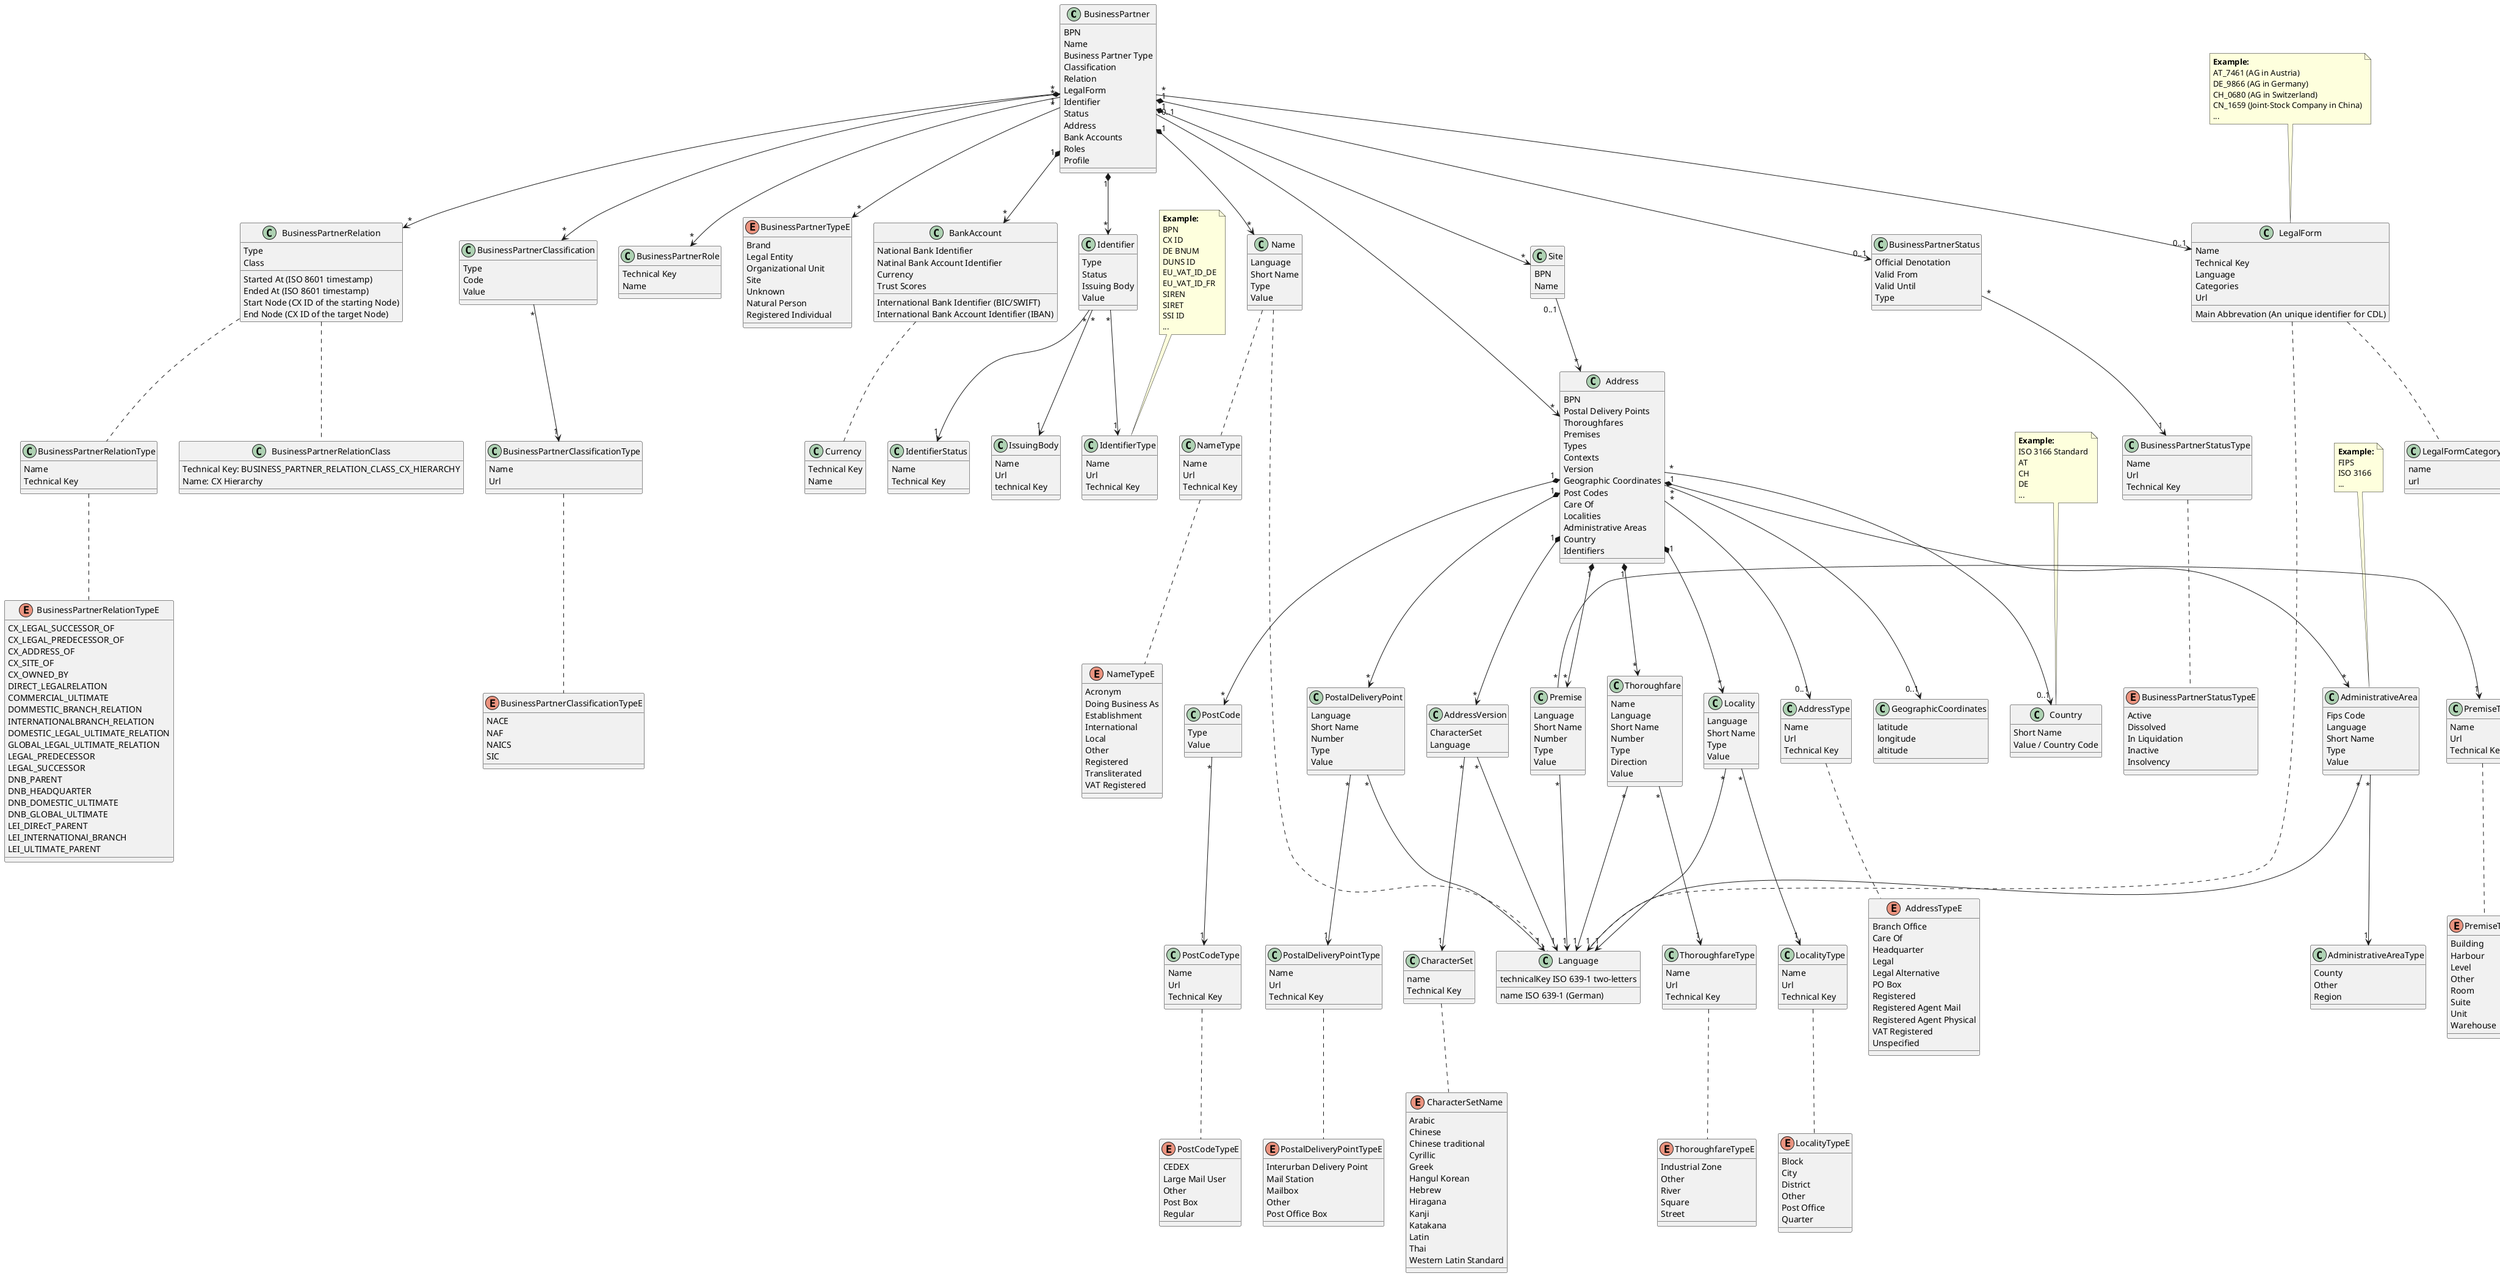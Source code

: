 @startuml

class BusinessPartner {
	BPN
	Name
	Business Partner Type
	Classification
	Relation
	LegalForm
	Identifier
	Status
	Address
	Bank Accounts
	Roles
	Profile
}

enum BusinessPartnerTypeE {
	Brand
	Legal Entity
	Organizational Unit
	Site
	Unknown
	Natural Person
	Registered Individual
}

class BusinessPartnerStatus {
	Official Denotation
	Valid From
	Valid Until
	Type
}

class BusinessPartnerStatusType {
	Name
	Url
	Technical Key
}

enum BusinessPartnerStatusTypeE {
	Active
	Dissolved
	In Liquidation
	Inactive
	Insolvency
}

class BusinessPartnerRelation {
	Started At (ISO 8601 timestamp)
	Ended At (ISO 8601 timestamp)
	Type
	Class
	Start Node (CX ID of the starting Node)
	End Node (CX ID of the target Node)
}

class BusinessPartnerRelationType {
 	Name
	Technical Key
}

enum BusinessPartnerRelationTypeE {
	CX_LEGAL_SUCCESSOR_OF
	CX_LEGAL_PREDECESSOR_OF
	CX_ADDRESS_OF
	CX_SITE_OF
	CX_OWNED_BY
	DIRECT_LEGALRELATION
	COMMERCIAL_ULTIMATE
	DOMMESTIC_BRANCH_RELATION
	INTERNATIONALBRANCH_RELATION
	DOMESTIC_LEGAL_ULTIMATE_RELATION
	GLOBAL_LEGAL_ULTIMATE_RELATION
	LEGAL_PREDECESSOR
	LEGAL_SUCCESSOR
	DNB_PARENT
	DNB_HEADQUARTER
	DNB_DOMESTIC_ULTIMATE
	DNB_GLOBAL_ULTIMATE
	LEI_DIREcT_PARENT
	LEI_INTERNATIONAl_BRANCH
	LEI_ULTIMATE_PARENT
}

class BusinessPartnerRelationClass {
	Technical Key: BUSINESS_PARTNER_RELATION_CLASS_CX_HIERARCHY
	Name: CX Hierarchy
}

class BusinessPartnerClassificationType {
 	Name
	Url
}

enum BusinessPartnerClassificationTypeE {
	NACE
	NAF
	NAICS
	SIC
}

class BusinessPartnerClassification {
	Type
	Code
	Value
}

class BusinessPartnerRole {
	Technical Key
	Name
}

class LegalForm {
	Name
	Technical Key
	Language
	Categories
	Url
	Main Abbrevation (An unique identifier for CDL)
}

note as N4
	<b>Example:</b>
	AT_7461 (AG in Austria)
	DE_9866 (AG in Germany)
	CH_0680 (AG in Switzerland)
	CN_1659 (Joint-Stock Company in China)
	...
end note

class LegalFormCategory {
	name
	url
}

class BankAccount {
	National Bank Identifier
	Natinal Bank Account Identifier
	Currency
	International Bank Identifier (BIC/SWIFT)
	International Bank Account Identifier (IBAN)
	Trust Scores
}

class Currency {
	Technical Key
	Name
}

class Identifier {
	Type
	Status
	Issuing Body
	Value
}

class IdentifierType {
 	Name
	Url
	Technical Key

}

note as N3
	<b>Example:</b>
	BPN
	CX ID
	DE BNUM
	DUNS ID
	EU_VAT_ID_DE
	EU_VAT_ID_FR
	SIREN
	SIRET
	SSI ID
	...
end note

class IdentifierStatus {
	Name
	Technical Key
}

class IssuingBody {
	Name
	Url
	technical Key
}

class Name {
	Language
	Short Name
	Type
	Value
}

class NameType {
 	Name
	Url
	Technical Key
}

enum NameTypeE {
	Acronym
	Doing Business As
	Establishment
	International
	Local
	Other
	Registered
	Transliterated
	VAT Registered
}

class Language {
	name ISO 639-1 (German)
	technicalKey ISO 639-1 two-letters
}

class Address {
    BPN
	Postal Delivery Points
	Thoroughfares
	Premises
	Types
	Contexts
	Version
	Geographic Coordinates
	Post Codes
	Care Of
	Localities
	Administrative Areas
	Country
	Identifiers
}

class Site {
    BPN
    Name
}

class AddressType {
 	Name
	Url
	Technical Key
}

enum AddressTypeE {
	Branch Office
	Care Of
	Headquarter
	Legal
	Legal Alternative
	PO Box
	Registered
	Registered Agent Mail
	Registered Agent Physical
	VAT Registered
	Unspecified
}

class AddressVersion {
	CharacterSet
	Language
}

class Country {
	Short Name
	Value / Country Code
}

note as N2
	<b>Example:</b>
	ISO 3166 Standard
	AT
	CH
	DE
	...
end note

class AdministrativeArea {
	Fips Code
	Language
	Short Name
	Type
	Value
}

note as N1
	<b>Example:</b>
	FIPS
	ISO 3166
	...
end note

class AdministrativeAreaType {
	County
	Other
	Region
}

class Locality {
	Language
	Short Name
	Type
	Value
}

class LocalityType {
 	Name
	Url
	Technical Key
}

enum LocalityTypeE {
	Block
	City
	District
	Other
	Post Office
	Quarter
}

class GeographicCoordinates {
	latitude
	longitude
	altitude
}

class PostCode {
	Type
	Value
}

class PostCodeType {
 	Name
	Url
	Technical Key
}

enum PostCodeTypeE {
	CEDEX
	Large Mail User
	Other
	Post Box
	Regular
}


class PostalDeliveryPoint {
	Language
	Short Name
	Number
	Type
	Value
}

class PostalDeliveryPointType {
 	Name
	Url
	Technical Key
}

enum PostalDeliveryPointTypeE {
	Interurban Delivery Point
	Mail Station
	Mailbox
	Other
	Post Office Box
}


class Thoroughfare {
	Name
	Language
	Short Name
	Number
	Type
	Direction
	Value
}

class ThoroughfareType {
 	Name
	Url
	Technical Key
}

enum ThoroughfareTypeE {
	Industrial Zone
	Other
	River
	Square
	Street
}


class Premise {
	Language
	Short Name
	Number
	Type
	Value
}

class PremiseType {
 	Name
	Url
	Technical Key
}

enum PremiseTypeE {
	Building
	Harbour
	Level
	Other
	Room
	Suite
	Unit
	Warehouse
}


class CharacterSet {
	name
	Technical Key
}

enum CharacterSetName {
	Arabic
	Chinese
	Chinese traditional
	Cyrillic
	Greek
	Hangul Korean
	Hebrew
	Hiragana
	Kanji
	Katakana
	Latin
	Thai
	Western Latin Standard
}


N1 .. AdministrativeArea
N2 .. Country
N3 .. IdentifierType
N4 .. LegalForm

Name .. NameType
Name .. Language

BankAccount .. Currency

CharacterSet .. CharacterSetName

LegalForm .. Language
LegalForm .. LegalFormCategory


BusinessPartner "1" *--> "*" BusinessPartnerClassification
BusinessPartner "*" --> "0..1" LegalForm
BusinessPartner "1" *--> "*" BankAccount
BusinessPartner "1" *--> "*" Name
BusinessPartner "1" *--> "*" Identifier
BusinessPartner "0..1" --> "*" Address
BusinessPartner "1" *--> "0..1" BusinessPartnerStatus
BusinessPartner "*" --> "*" BusinessPartnerRelation
BusinessPartner "*" --> "*" BusinessPartnerRole
BusinessPartner "*" --> "*" BusinessPartnerTypeE
BusinessPartner "1" *--> "*" Site

BusinessPartnerStatus "*"--> "1" BusinessPartnerStatusType
BusinessPartnerStatusType .. BusinessPartnerStatusTypeE

BusinessPartnerRelation .. BusinessPartnerRelationType
BusinessPartnerRelationType .. BusinessPartnerRelationTypeE
BusinessPartnerRelation .. BusinessPartnerRelationClass

BusinessPartnerClassification "*" --> "1" BusinessPartnerClassificationType
BusinessPartnerClassificationType .. BusinessPartnerClassificationTypeE


Address "*" --> "0..1" Country
Address "*" --> "0..1" AddressType
Address "*" --> "0..1" GeographicCoordinates
Address "1" *--> "*" Premise
Address "1" *--> "*" Locality
Address "1" *--> "*" PostCode
Address "1" *--> "*" AddressVersion
Address "1" *--> "*" Thoroughfare
Address "1" *--> "*" AdministrativeArea
Address "1" *--> "*" PostalDeliveryPoint

Site "0..1" --> "*" Address

Identifier "*" --> "1" IdentifierType
Identifier "*" --> "1" IssuingBody
Identifier "*" --> "1" IdentifierStatus

Premise "*" --> "1" Language
Premise "*" -> "1" PremiseType
PremiseType .. PremiseTypeE

Locality "*" --> "1" Language
Locality "*" --> "1" LocalityType
LocalityType .. LocalityTypeE

PostCode "*" --> "1" PostCodeType
PostCodeType .. PostCodeTypeE

AddressVersion "*" --> "1" Language
AddressVersion "*" --> "1" CharacterSet
AddressType .. AddressTypeE

Thoroughfare "*" --> "1" Language
Thoroughfare "*" --> "1" ThoroughfareType
ThoroughfareType .. ThoroughfareTypeE

AdministrativeArea "*" --> "1" Language
AdministrativeArea "*" --> "1" AdministrativeAreaType

PostalDeliveryPoint "*" --> "1" Language
PostalDeliveryPoint "*" --> "1" PostalDeliveryPointType
PostalDeliveryPointType .. PostalDeliveryPointTypeE

NameType .. NameTypeE

@enduml
